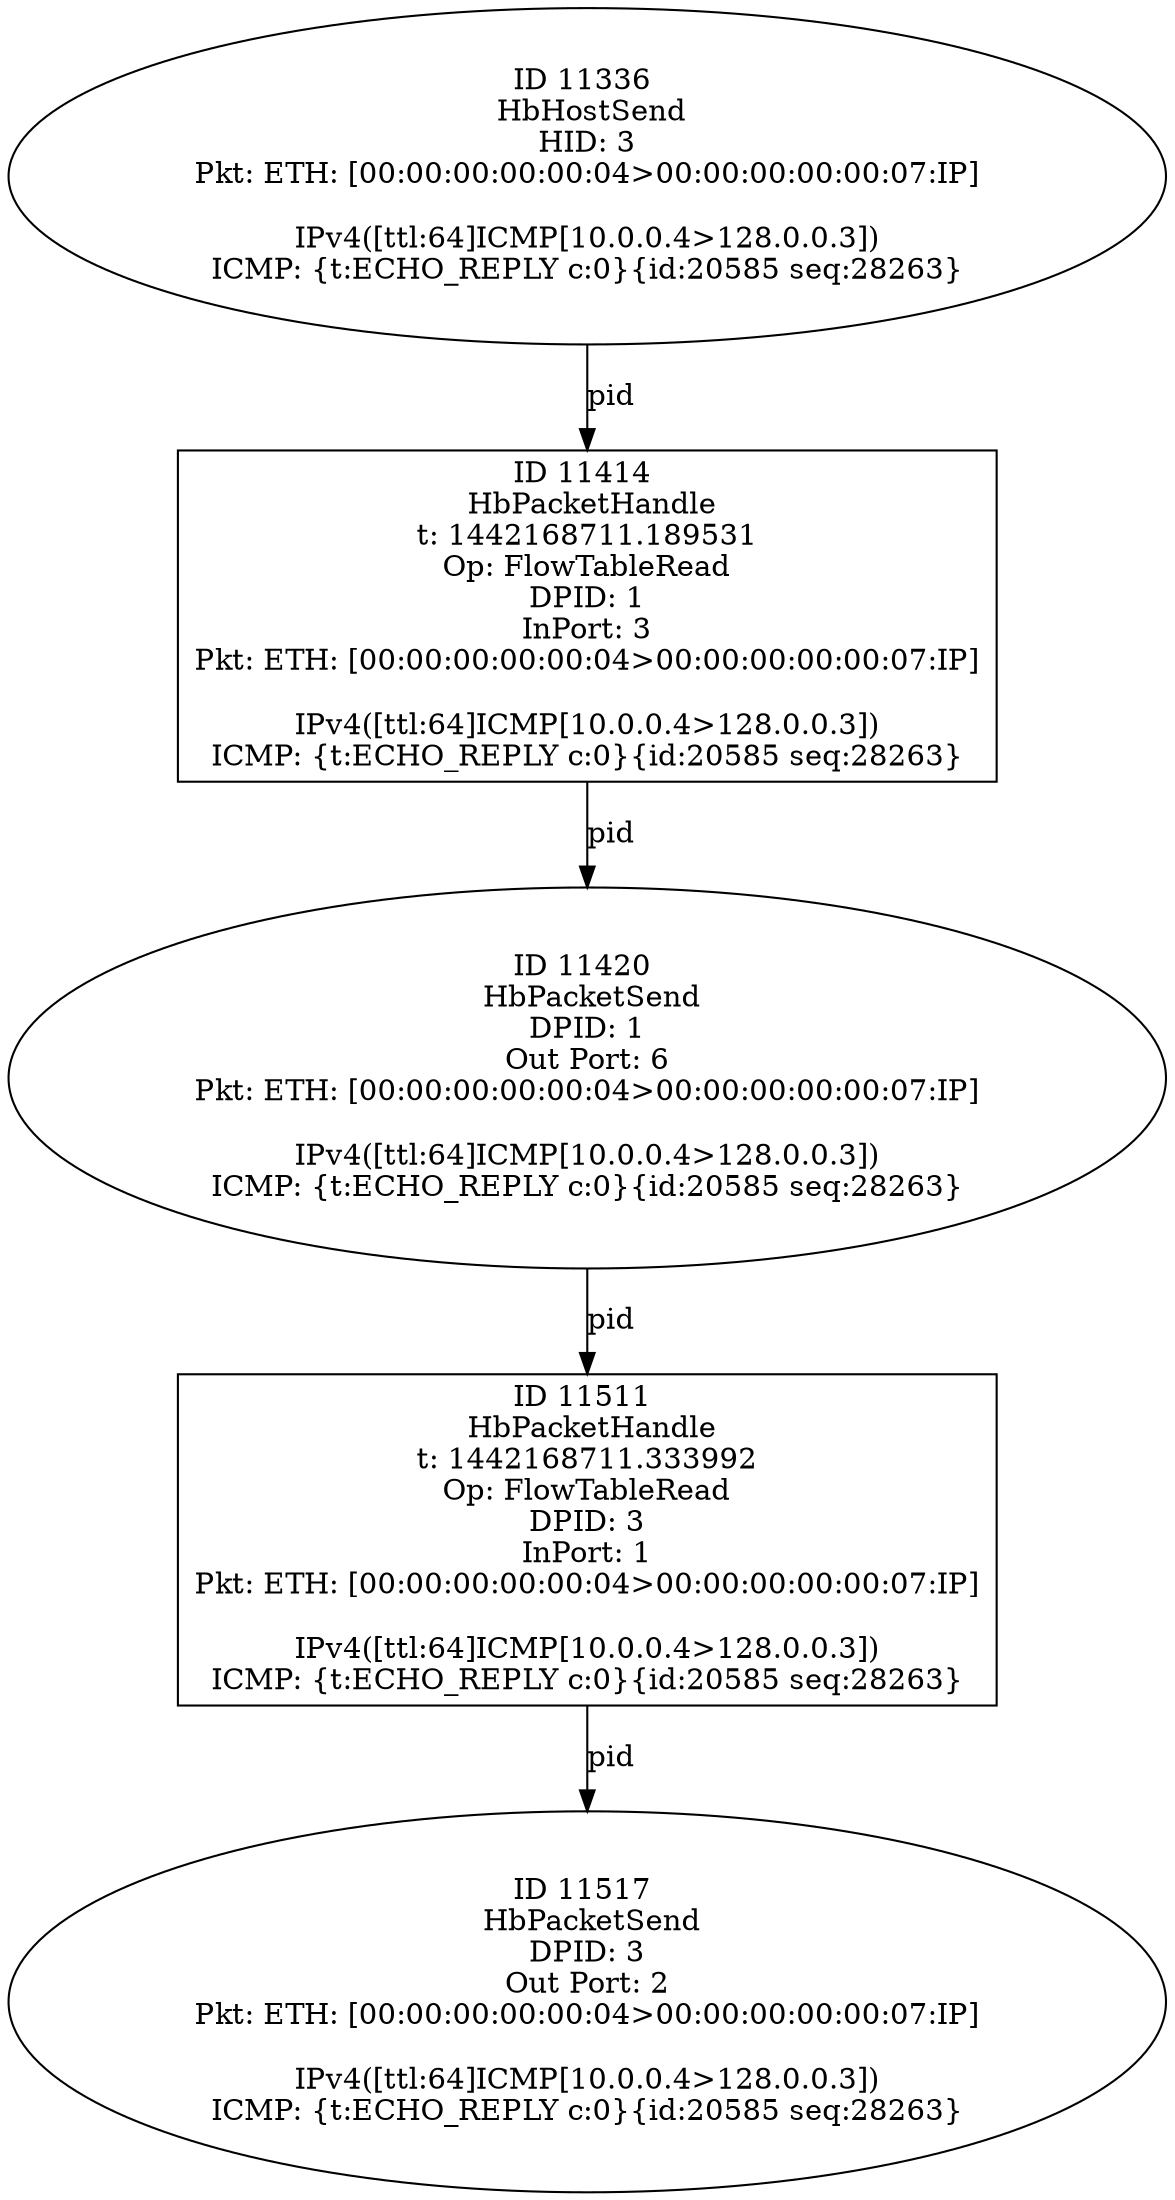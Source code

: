 strict digraph G {
11336 [shape=oval, event=<hb_events.HbHostSend object at 0x109327f10>, label="ID 11336 
 HbHostSend
HID: 3
Pkt: ETH: [00:00:00:00:00:04>00:00:00:00:00:07:IP]

IPv4([ttl:64]ICMP[10.0.0.4>128.0.0.3])
ICMP: {t:ECHO_REPLY c:0}{id:20585 seq:28263}"];
11420 [shape=oval, event=<hb_events.HbPacketSend object at 0x10936fc10>, label="ID 11420 
 HbPacketSend
DPID: 1
Out Port: 6
Pkt: ETH: [00:00:00:00:00:04>00:00:00:00:00:07:IP]

IPv4([ttl:64]ICMP[10.0.0.4>128.0.0.3])
ICMP: {t:ECHO_REPLY c:0}{id:20585 seq:28263}"];
11517 [shape=oval, event=<hb_events.HbPacketSend object at 0x1093c5c10>, label="ID 11517 
 HbPacketSend
DPID: 3
Out Port: 2
Pkt: ETH: [00:00:00:00:00:04>00:00:00:00:00:07:IP]

IPv4([ttl:64]ICMP[10.0.0.4>128.0.0.3])
ICMP: {t:ECHO_REPLY c:0}{id:20585 seq:28263}"];
11414 [shape=box, event=<hb_events.HbPacketHandle object at 0x109366690>, label="ID 11414 
 HbPacketHandle
t: 1442168711.189531
Op: FlowTableRead
DPID: 1
InPort: 3
Pkt: ETH: [00:00:00:00:00:04>00:00:00:00:00:07:IP]

IPv4([ttl:64]ICMP[10.0.0.4>128.0.0.3])
ICMP: {t:ECHO_REPLY c:0}{id:20585 seq:28263}"];
11511 [shape=box, event=<hb_events.HbPacketHandle object at 0x1093b5590>, label="ID 11511 
 HbPacketHandle
t: 1442168711.333992
Op: FlowTableRead
DPID: 3
InPort: 1
Pkt: ETH: [00:00:00:00:00:04>00:00:00:00:00:07:IP]

IPv4([ttl:64]ICMP[10.0.0.4>128.0.0.3])
ICMP: {t:ECHO_REPLY c:0}{id:20585 seq:28263}"];
11336 -> 11414  [rel=pid, label=pid];
11420 -> 11511  [rel=pid, label=pid];
11414 -> 11420  [rel=pid, label=pid];
11511 -> 11517  [rel=pid, label=pid];
}
